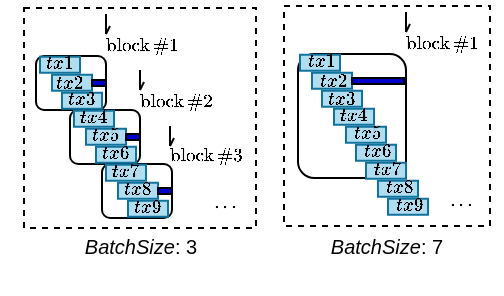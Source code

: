 <mxfile version="21.1.2" type="device">
  <diagram id="0vhZ1a2vEWbwYD3_x5Hq" name="第 1 页">
    <mxGraphModel dx="579" dy="353" grid="1" gridSize="10" guides="1" tooltips="1" connect="1" arrows="1" fold="1" page="1" pageScale="1" pageWidth="827" pageHeight="1169" math="1" shadow="0">
      <root>
        <mxCell id="0" />
        <mxCell id="1" parent="0" />
        <mxCell id="JJXgLaZrwcKwdhcWfyjN-42" value="" style="rounded=0;whiteSpace=wrap;html=1;dashed=1;" parent="1" vertex="1">
          <mxGeometry x="324" y="560" width="116" height="110" as="geometry" />
        </mxCell>
        <mxCell id="JJXgLaZrwcKwdhcWfyjN-21" value="" style="rounded=1;whiteSpace=wrap;html=1;" parent="1" vertex="1">
          <mxGeometry x="363" y="638" width="35" height="27" as="geometry" />
        </mxCell>
        <mxCell id="JJXgLaZrwcKwdhcWfyjN-20" value="" style="rounded=1;whiteSpace=wrap;html=1;" parent="1" vertex="1">
          <mxGeometry x="347" y="611" width="35" height="27" as="geometry" />
        </mxCell>
        <mxCell id="JJXgLaZrwcKwdhcWfyjN-11" value="" style="rounded=1;whiteSpace=wrap;html=1;" parent="1" vertex="1">
          <mxGeometry x="330" y="584" width="35" height="27" as="geometry" />
        </mxCell>
        <mxCell id="JJXgLaZrwcKwdhcWfyjN-1" value="" style="verticalLabelPosition=bottom;verticalAlign=top;html=1;shape=mxgraph.basic.rect;fillColor2=none;strokeWidth=1;size=20;indent=5;fontSize=7;fillColor=#b1ddf0;strokeColor=#10739e;" parent="1" vertex="1">
          <mxGeometry x="332" y="584.33" width="20" height="8" as="geometry" />
        </mxCell>
        <mxCell id="JJXgLaZrwcKwdhcWfyjN-2" value="" style="verticalLabelPosition=bottom;verticalAlign=top;html=1;shape=mxgraph.basic.rect;fillColor2=none;strokeWidth=1;size=20;indent=5;fontSize=7;fillColor=#b1ddf0;strokeColor=#10739e;" parent="1" vertex="1">
          <mxGeometry x="338" y="593.33" width="20" height="8" as="geometry" />
        </mxCell>
        <mxCell id="JJXgLaZrwcKwdhcWfyjN-3" value="" style="verticalLabelPosition=bottom;verticalAlign=top;html=1;shape=mxgraph.basic.rect;fillColor2=none;strokeWidth=1;size=20;indent=5;fontSize=7;fillColor=#b1ddf0;strokeColor=#10739e;" parent="1" vertex="1">
          <mxGeometry x="343" y="602.33" width="20" height="8" as="geometry" />
        </mxCell>
        <mxCell id="JJXgLaZrwcKwdhcWfyjN-4" value="&lt;font style=&quot;font-size: 8px;&quot;&gt;$$tx1$$&lt;/font&gt;" style="text;html=1;strokeColor=none;fillColor=none;align=center;verticalAlign=middle;whiteSpace=wrap;rounded=0;fontColor=#000000;" parent="1" vertex="1">
          <mxGeometry x="312.25" y="577" width="60" height="22" as="geometry" />
        </mxCell>
        <mxCell id="JJXgLaZrwcKwdhcWfyjN-12" value="" style="verticalLabelPosition=bottom;verticalAlign=top;html=1;shape=mxgraph.basic.rect;fillColor2=none;strokeWidth=1;size=20;indent=5;fontSize=7;fillColor=#b1ddf0;strokeColor=#10739e;" parent="1" vertex="1">
          <mxGeometry x="349" y="611.33" width="20" height="8" as="geometry" />
        </mxCell>
        <mxCell id="JJXgLaZrwcKwdhcWfyjN-13" value="" style="verticalLabelPosition=bottom;verticalAlign=top;html=1;shape=mxgraph.basic.rect;fillColor2=none;strokeWidth=1;size=20;indent=5;fontSize=7;fillColor=#b1ddf0;strokeColor=#10739e;" parent="1" vertex="1">
          <mxGeometry x="355" y="620.33" width="20" height="8" as="geometry" />
        </mxCell>
        <mxCell id="JJXgLaZrwcKwdhcWfyjN-14" value="" style="verticalLabelPosition=bottom;verticalAlign=top;html=1;shape=mxgraph.basic.rect;fillColor2=none;strokeWidth=1;size=20;indent=5;fontSize=7;fillColor=#b1ddf0;strokeColor=#10739e;" parent="1" vertex="1">
          <mxGeometry x="360" y="629.33" width="20" height="8" as="geometry" />
        </mxCell>
        <mxCell id="JJXgLaZrwcKwdhcWfyjN-16" value="" style="verticalLabelPosition=bottom;verticalAlign=top;html=1;shape=mxgraph.basic.rect;fillColor2=none;strokeWidth=1;size=20;indent=5;fontSize=7;fillColor=#b1ddf0;strokeColor=#10739e;" parent="1" vertex="1">
          <mxGeometry x="365" y="638.33" width="20" height="8" as="geometry" />
        </mxCell>
        <mxCell id="JJXgLaZrwcKwdhcWfyjN-17" value="" style="verticalLabelPosition=bottom;verticalAlign=top;html=1;shape=mxgraph.basic.rect;fillColor2=none;strokeWidth=1;size=20;indent=5;fontSize=7;fillColor=#b1ddf0;strokeColor=#10739e;" parent="1" vertex="1">
          <mxGeometry x="371" y="647.33" width="20" height="8" as="geometry" />
        </mxCell>
        <mxCell id="JJXgLaZrwcKwdhcWfyjN-18" value="" style="verticalLabelPosition=bottom;verticalAlign=top;html=1;shape=mxgraph.basic.rect;fillColor2=none;strokeWidth=1;size=20;indent=5;fontSize=7;fillColor=#b1ddf0;strokeColor=#10739e;" parent="1" vertex="1">
          <mxGeometry x="376" y="656.33" width="20" height="8" as="geometry" />
        </mxCell>
        <mxCell id="JJXgLaZrwcKwdhcWfyjN-23" value="&lt;font style=&quot;font-size: 8px;&quot;&gt;$$tx2$$&lt;/font&gt;" style="text;html=1;strokeColor=none;fillColor=none;align=center;verticalAlign=middle;whiteSpace=wrap;rounded=0;fontColor=#000000;" parent="1" vertex="1">
          <mxGeometry x="317.25" y="587" width="60" height="22" as="geometry" />
        </mxCell>
        <mxCell id="JJXgLaZrwcKwdhcWfyjN-24" value="&lt;font style=&quot;font-size: 8px;&quot;&gt;$$tx3$$&lt;/font&gt;" style="text;html=1;strokeColor=none;fillColor=none;align=center;verticalAlign=middle;whiteSpace=wrap;rounded=0;fontColor=#000000;" parent="1" vertex="1">
          <mxGeometry x="323.25" y="595" width="60" height="22" as="geometry" />
        </mxCell>
        <mxCell id="JJXgLaZrwcKwdhcWfyjN-25" value="&lt;font style=&quot;font-size: 8px;&quot;&gt;$$tx4$$&lt;/font&gt;" style="text;html=1;strokeColor=none;fillColor=none;align=center;verticalAlign=middle;whiteSpace=wrap;rounded=0;fontColor=#000000;" parent="1" vertex="1">
          <mxGeometry x="329.25" y="604" width="60" height="22" as="geometry" />
        </mxCell>
        <mxCell id="JJXgLaZrwcKwdhcWfyjN-26" value="&lt;font style=&quot;font-size: 8px;&quot;&gt;$$tx5$$&lt;/font&gt;" style="text;html=1;strokeColor=none;fillColor=none;align=center;verticalAlign=middle;whiteSpace=wrap;rounded=0;fontColor=#000000;" parent="1" vertex="1">
          <mxGeometry x="335.25" y="613" width="60" height="22" as="geometry" />
        </mxCell>
        <mxCell id="JJXgLaZrwcKwdhcWfyjN-28" value="&lt;font style=&quot;font-size: 8px;&quot;&gt;$$tx6$$&lt;/font&gt;" style="text;html=1;strokeColor=none;fillColor=none;align=center;verticalAlign=middle;whiteSpace=wrap;rounded=0;fontColor=#000000;" parent="1" vertex="1">
          <mxGeometry x="340.25" y="622" width="60" height="22" as="geometry" />
        </mxCell>
        <mxCell id="JJXgLaZrwcKwdhcWfyjN-29" value="&lt;font style=&quot;font-size: 8px;&quot;&gt;$$tx7$$&lt;/font&gt;" style="text;html=1;strokeColor=none;fillColor=none;align=center;verticalAlign=middle;whiteSpace=wrap;rounded=0;fontColor=#000000;" parent="1" vertex="1">
          <mxGeometry x="345.25" y="631" width="60" height="22" as="geometry" />
        </mxCell>
        <mxCell id="JJXgLaZrwcKwdhcWfyjN-30" value="&lt;font style=&quot;font-size: 8px;&quot;&gt;$$tx8$$&lt;/font&gt;" style="text;html=1;strokeColor=none;fillColor=none;align=center;verticalAlign=middle;whiteSpace=wrap;rounded=0;fontColor=#000000;" parent="1" vertex="1">
          <mxGeometry x="351.25" y="640" width="60" height="22" as="geometry" />
        </mxCell>
        <mxCell id="JJXgLaZrwcKwdhcWfyjN-31" value="&lt;font style=&quot;font-size: 8px;&quot;&gt;$$tx9$$&lt;/font&gt;" style="text;html=1;strokeColor=none;fillColor=none;align=center;verticalAlign=middle;whiteSpace=wrap;rounded=0;fontColor=#000000;" parent="1" vertex="1">
          <mxGeometry x="356.25" y="649" width="60" height="22" as="geometry" />
        </mxCell>
        <mxCell id="JJXgLaZrwcKwdhcWfyjN-32" value="&lt;font style=&quot;font-size: 8px;&quot;&gt;$${\rm block}\, \#1$$&lt;/font&gt;" style="text;html=1;strokeColor=none;fillColor=none;align=center;verticalAlign=middle;whiteSpace=wrap;rounded=0;fontColor=#000000;" parent="1" vertex="1">
          <mxGeometry x="359.25" y="568" width="47.75" height="22" as="geometry" />
        </mxCell>
        <mxCell id="JJXgLaZrwcKwdhcWfyjN-40" value="&lt;h6 style=&quot;&quot;&gt;&lt;font size=&quot;1&quot; style=&quot;&quot;&gt;&lt;span style=&quot;font-weight: normal;&quot;&gt;&lt;i&gt;BatchSize&lt;/i&gt;: 3&lt;/span&gt;&lt;/font&gt;&lt;/h6&gt;" style="text;html=1;strokeColor=none;fillColor=none;align=center;verticalAlign=middle;whiteSpace=wrap;rounded=0;" parent="1" vertex="1">
          <mxGeometry x="340.25" y="670" width="84.75" height="17" as="geometry" />
        </mxCell>
        <mxCell id="wejyW3TpLPZqRhK-sgEW-29" value="" style="rounded=0;whiteSpace=wrap;html=1;fillColor=#0000CC;" parent="1" vertex="1">
          <mxGeometry x="358" y="596" width="7" height="3" as="geometry" />
        </mxCell>
        <mxCell id="wejyW3TpLPZqRhK-sgEW-30" value="" style="rounded=0;whiteSpace=wrap;html=1;fillColor=#0000CC;" parent="1" vertex="1">
          <mxGeometry x="391" y="650" width="7" height="3" as="geometry" />
        </mxCell>
        <mxCell id="wejyW3TpLPZqRhK-sgEW-31" value="" style="rounded=0;whiteSpace=wrap;html=1;fillColor=#0000CC;" parent="1" vertex="1">
          <mxGeometry x="375" y="623" width="7" height="3" as="geometry" />
        </mxCell>
        <mxCell id="Fxq-wvsZDKYLinho3GOP-48" value="" style="endArrow=openAsync;html=1;rounded=0;endFill=0;startSize=3;endSize=3;jumpSize=3;" parent="1" edge="1">
          <mxGeometry width="50" height="50" relative="1" as="geometry">
            <mxPoint x="397" y="619" as="sourcePoint" />
            <mxPoint x="397" y="629" as="targetPoint" />
          </mxGeometry>
        </mxCell>
        <mxCell id="Fxq-wvsZDKYLinho3GOP-49" value="" style="endArrow=openAsync;html=1;rounded=0;endFill=0;startSize=3;endSize=3;jumpSize=3;" parent="1" edge="1">
          <mxGeometry width="50" height="50" relative="1" as="geometry">
            <mxPoint x="382.0" y="591" as="sourcePoint" />
            <mxPoint x="382.0" y="601" as="targetPoint" />
          </mxGeometry>
        </mxCell>
        <mxCell id="Fxq-wvsZDKYLinho3GOP-50" value="" style="endArrow=openAsync;html=1;rounded=0;endFill=0;startSize=3;endSize=3;jumpSize=3;" parent="1" edge="1">
          <mxGeometry width="50" height="50" relative="1" as="geometry">
            <mxPoint x="365.0" y="563" as="sourcePoint" />
            <mxPoint x="365.0" y="573" as="targetPoint" />
          </mxGeometry>
        </mxCell>
        <mxCell id="pQEBTQngrsMHYZ8hlEFF-6" value="" style="rounded=0;whiteSpace=wrap;html=1;dashed=1;" parent="1" vertex="1">
          <mxGeometry x="454" y="559" width="103" height="110" as="geometry" />
        </mxCell>
        <mxCell id="pQEBTQngrsMHYZ8hlEFF-7" value="" style="rounded=1;whiteSpace=wrap;html=1;" parent="1" vertex="1">
          <mxGeometry x="461" y="583" width="54" height="62" as="geometry" />
        </mxCell>
        <mxCell id="pQEBTQngrsMHYZ8hlEFF-8" value="" style="verticalLabelPosition=bottom;verticalAlign=top;html=1;shape=mxgraph.basic.rect;fillColor2=none;strokeWidth=1;size=20;indent=5;fontSize=7;fillColor=#b1ddf0;strokeColor=#10739e;" parent="1" vertex="1">
          <mxGeometry x="462" y="583.33" width="20" height="8" as="geometry" />
        </mxCell>
        <mxCell id="pQEBTQngrsMHYZ8hlEFF-9" value="" style="verticalLabelPosition=bottom;verticalAlign=top;html=1;shape=mxgraph.basic.rect;fillColor2=none;strokeWidth=1;size=20;indent=5;fontSize=7;fillColor=#b1ddf0;strokeColor=#10739e;" parent="1" vertex="1">
          <mxGeometry x="468" y="592.33" width="20" height="8" as="geometry" />
        </mxCell>
        <mxCell id="pQEBTQngrsMHYZ8hlEFF-10" value="" style="verticalLabelPosition=bottom;verticalAlign=top;html=1;shape=mxgraph.basic.rect;fillColor2=none;strokeWidth=1;size=20;indent=5;fontSize=7;fillColor=#b1ddf0;strokeColor=#10739e;" parent="1" vertex="1">
          <mxGeometry x="473" y="601.33" width="20" height="8" as="geometry" />
        </mxCell>
        <mxCell id="pQEBTQngrsMHYZ8hlEFF-11" value="" style="verticalLabelPosition=bottom;verticalAlign=top;html=1;shape=mxgraph.basic.rect;fillColor2=none;strokeWidth=1;size=20;indent=5;fontSize=7;fillColor=#b1ddf0;strokeColor=#10739e;" parent="1" vertex="1">
          <mxGeometry x="479" y="610.33" width="20" height="8" as="geometry" />
        </mxCell>
        <mxCell id="pQEBTQngrsMHYZ8hlEFF-12" value="" style="verticalLabelPosition=bottom;verticalAlign=top;html=1;shape=mxgraph.basic.rect;fillColor2=none;strokeWidth=1;size=20;indent=5;fontSize=7;fillColor=#b1ddf0;strokeColor=#10739e;" parent="1" vertex="1">
          <mxGeometry x="485" y="619.33" width="20" height="8" as="geometry" />
        </mxCell>
        <mxCell id="pQEBTQngrsMHYZ8hlEFF-13" value="" style="verticalLabelPosition=bottom;verticalAlign=top;html=1;shape=mxgraph.basic.rect;fillColor2=none;strokeWidth=1;size=20;indent=5;fontSize=7;fillColor=#b1ddf0;strokeColor=#10739e;" parent="1" vertex="1">
          <mxGeometry x="490" y="628.33" width="20" height="8" as="geometry" />
        </mxCell>
        <mxCell id="pQEBTQngrsMHYZ8hlEFF-14" value="" style="verticalLabelPosition=bottom;verticalAlign=top;html=1;shape=mxgraph.basic.rect;fillColor2=none;strokeWidth=1;size=20;indent=5;fontSize=7;fillColor=#b1ddf0;strokeColor=#10739e;" parent="1" vertex="1">
          <mxGeometry x="495" y="637.33" width="20" height="8" as="geometry" />
        </mxCell>
        <mxCell id="pQEBTQngrsMHYZ8hlEFF-15" value="" style="verticalLabelPosition=bottom;verticalAlign=top;html=1;shape=mxgraph.basic.rect;fillColor2=none;strokeWidth=1;size=20;indent=5;fontSize=7;fillColor=#b1ddf0;strokeColor=#10739e;" parent="1" vertex="1">
          <mxGeometry x="501" y="646.33" width="20" height="8" as="geometry" />
        </mxCell>
        <mxCell id="pQEBTQngrsMHYZ8hlEFF-16" value="" style="verticalLabelPosition=bottom;verticalAlign=top;html=1;shape=mxgraph.basic.rect;fillColor2=none;strokeWidth=1;size=20;indent=5;fontSize=7;fillColor=#b1ddf0;strokeColor=#10739e;" parent="1" vertex="1">
          <mxGeometry x="506" y="655.33" width="20" height="8" as="geometry" />
        </mxCell>
        <mxCell id="pQEBTQngrsMHYZ8hlEFF-17" value="&lt;font style=&quot;font-size: 8px;&quot;&gt;$$tx3$$&lt;/font&gt;" style="text;html=1;strokeColor=none;fillColor=none;align=center;verticalAlign=middle;whiteSpace=wrap;rounded=0;fontColor=#000000;" parent="1" vertex="1">
          <mxGeometry x="453.25" y="595" width="60" height="22" as="geometry" />
        </mxCell>
        <mxCell id="pQEBTQngrsMHYZ8hlEFF-18" value="&lt;font style=&quot;font-size: 8px;&quot;&gt;$$tx4$$&lt;/font&gt;" style="text;html=1;strokeColor=none;fillColor=none;align=center;verticalAlign=middle;whiteSpace=wrap;rounded=0;fontColor=#000000;" parent="1" vertex="1">
          <mxGeometry x="459.25" y="603" width="60" height="22" as="geometry" />
        </mxCell>
        <mxCell id="pQEBTQngrsMHYZ8hlEFF-19" value="&lt;font style=&quot;font-size: 8px;&quot;&gt;$$tx5$$&lt;/font&gt;" style="text;html=1;strokeColor=none;fillColor=none;align=center;verticalAlign=middle;whiteSpace=wrap;rounded=0;fontColor=#000000;" parent="1" vertex="1">
          <mxGeometry x="466.25" y="612" width="60" height="22" as="geometry" />
        </mxCell>
        <mxCell id="pQEBTQngrsMHYZ8hlEFF-20" value="&lt;font style=&quot;font-size: 8px;&quot;&gt;$$tx6$$&lt;/font&gt;" style="text;html=1;strokeColor=none;fillColor=none;align=center;verticalAlign=middle;whiteSpace=wrap;rounded=0;fontColor=#000000;" parent="1" vertex="1">
          <mxGeometry x="471.25" y="621" width="60" height="22" as="geometry" />
        </mxCell>
        <mxCell id="pQEBTQngrsMHYZ8hlEFF-21" value="&lt;font style=&quot;font-size: 8px;&quot;&gt;$$tx7$$&lt;/font&gt;" style="text;html=1;strokeColor=none;fillColor=none;align=center;verticalAlign=middle;whiteSpace=wrap;rounded=0;fontColor=#000000;" parent="1" vertex="1">
          <mxGeometry x="476.25" y="630" width="60" height="22" as="geometry" />
        </mxCell>
        <mxCell id="pQEBTQngrsMHYZ8hlEFF-22" value="&lt;font style=&quot;font-size: 8px;&quot;&gt;$$tx8$$&lt;/font&gt;" style="text;html=1;strokeColor=none;fillColor=none;align=center;verticalAlign=middle;whiteSpace=wrap;rounded=0;fontColor=#000000;" parent="1" vertex="1">
          <mxGeometry x="482.25" y="639" width="60" height="22" as="geometry" />
        </mxCell>
        <mxCell id="pQEBTQngrsMHYZ8hlEFF-23" value="&lt;font style=&quot;font-size: 8px;&quot;&gt;$$tx9$$&lt;/font&gt;" style="text;html=1;strokeColor=none;fillColor=none;align=center;verticalAlign=middle;whiteSpace=wrap;rounded=0;fontColor=#000000;" parent="1" vertex="1">
          <mxGeometry x="487.25" y="648" width="60" height="22" as="geometry" />
        </mxCell>
        <mxCell id="pQEBTQngrsMHYZ8hlEFF-26" value="" style="rounded=0;whiteSpace=wrap;html=1;fillColor=#0000CC;" parent="1" vertex="1">
          <mxGeometry x="488" y="595" width="26" height="3" as="geometry" />
        </mxCell>
        <mxCell id="pQEBTQngrsMHYZ8hlEFF-27" value="&lt;font style=&quot;font-size: 8px;&quot;&gt;$$tx2$$&lt;/font&gt;" style="text;html=1;strokeColor=none;fillColor=none;align=center;verticalAlign=middle;whiteSpace=wrap;rounded=0;fontColor=#000000;" parent="1" vertex="1">
          <mxGeometry x="449.25" y="586" width="60" height="22" as="geometry" />
        </mxCell>
        <mxCell id="pQEBTQngrsMHYZ8hlEFF-28" value="&lt;font style=&quot;font-size: 8px;&quot;&gt;$$tx1$$&lt;/font&gt;" style="text;html=1;strokeColor=none;fillColor=none;align=center;verticalAlign=middle;whiteSpace=wrap;rounded=0;fontColor=#000000;" parent="1" vertex="1">
          <mxGeometry x="457" y="576" width="31.25" height="22" as="geometry" />
        </mxCell>
        <mxCell id="pQEBTQngrsMHYZ8hlEFF-29" value="" style="endArrow=openAsync;html=1;rounded=0;endFill=0;startSize=3;endSize=3;jumpSize=3;" parent="1" edge="1">
          <mxGeometry width="50" height="50" relative="1" as="geometry">
            <mxPoint x="515" y="562" as="sourcePoint" />
            <mxPoint x="515" y="572" as="targetPoint" />
          </mxGeometry>
        </mxCell>
        <mxCell id="IbLqtMA0ZW77alzCMn5i-1" value="&lt;font style=&quot;font-size: 8px;&quot;&gt;$${\rm block}\, \#2$$&lt;/font&gt;" style="text;html=1;strokeColor=none;fillColor=none;align=center;verticalAlign=middle;whiteSpace=wrap;rounded=0;fontColor=#000000;" vertex="1" parent="1">
          <mxGeometry x="376.25" y="596" width="47.75" height="22" as="geometry" />
        </mxCell>
        <mxCell id="IbLqtMA0ZW77alzCMn5i-2" value="&lt;font style=&quot;font-size: 8px;&quot;&gt;$${\rm block}\, \#3$$&lt;/font&gt;" style="text;html=1;strokeColor=none;fillColor=none;align=center;verticalAlign=middle;whiteSpace=wrap;rounded=0;fontColor=#000000;" vertex="1" parent="1">
          <mxGeometry x="391.25" y="623" width="47.75" height="22" as="geometry" />
        </mxCell>
        <mxCell id="IbLqtMA0ZW77alzCMn5i-3" value="&lt;font style=&quot;font-size: 8px;&quot;&gt;$${\rm block}\, \#1$$&lt;/font&gt;" style="text;html=1;strokeColor=none;fillColor=none;align=center;verticalAlign=middle;whiteSpace=wrap;rounded=0;fontColor=#000000;" vertex="1" parent="1">
          <mxGeometry x="509.25" y="567" width="47.75" height="22" as="geometry" />
        </mxCell>
        <mxCell id="IbLqtMA0ZW77alzCMn5i-4" value="&lt;h6 style=&quot;&quot;&gt;&lt;font size=&quot;1&quot; style=&quot;&quot;&gt;&lt;span style=&quot;font-weight: normal;&quot;&gt;&lt;i&gt;BatchSize&lt;/i&gt;: 7&lt;/span&gt;&lt;/font&gt;&lt;/h6&gt;" style="text;html=1;strokeColor=none;fillColor=none;align=center;verticalAlign=middle;whiteSpace=wrap;rounded=0;" vertex="1" parent="1">
          <mxGeometry x="463.25" y="670" width="84.75" height="17" as="geometry" />
        </mxCell>
        <mxCell id="IbLqtMA0ZW77alzCMn5i-7" value="&lt;font style=&quot;font-size: 8px;&quot;&gt;$$\cdots$$&lt;/font&gt;" style="text;html=1;strokeColor=none;fillColor=none;align=center;verticalAlign=middle;whiteSpace=wrap;rounded=0;fontColor=#000000;" vertex="1" parent="1">
          <mxGeometry x="411.25" y="647" width="27.75" height="23" as="geometry" />
        </mxCell>
        <mxCell id="IbLqtMA0ZW77alzCMn5i-8" value="&lt;font style=&quot;font-size: 8px;&quot;&gt;$$\cdots$$&lt;/font&gt;" style="text;html=1;strokeColor=none;fillColor=none;align=center;verticalAlign=middle;whiteSpace=wrap;rounded=0;fontColor=#000000;" vertex="1" parent="1">
          <mxGeometry x="529.25" y="646" width="27.75" height="23" as="geometry" />
        </mxCell>
      </root>
    </mxGraphModel>
  </diagram>
</mxfile>
